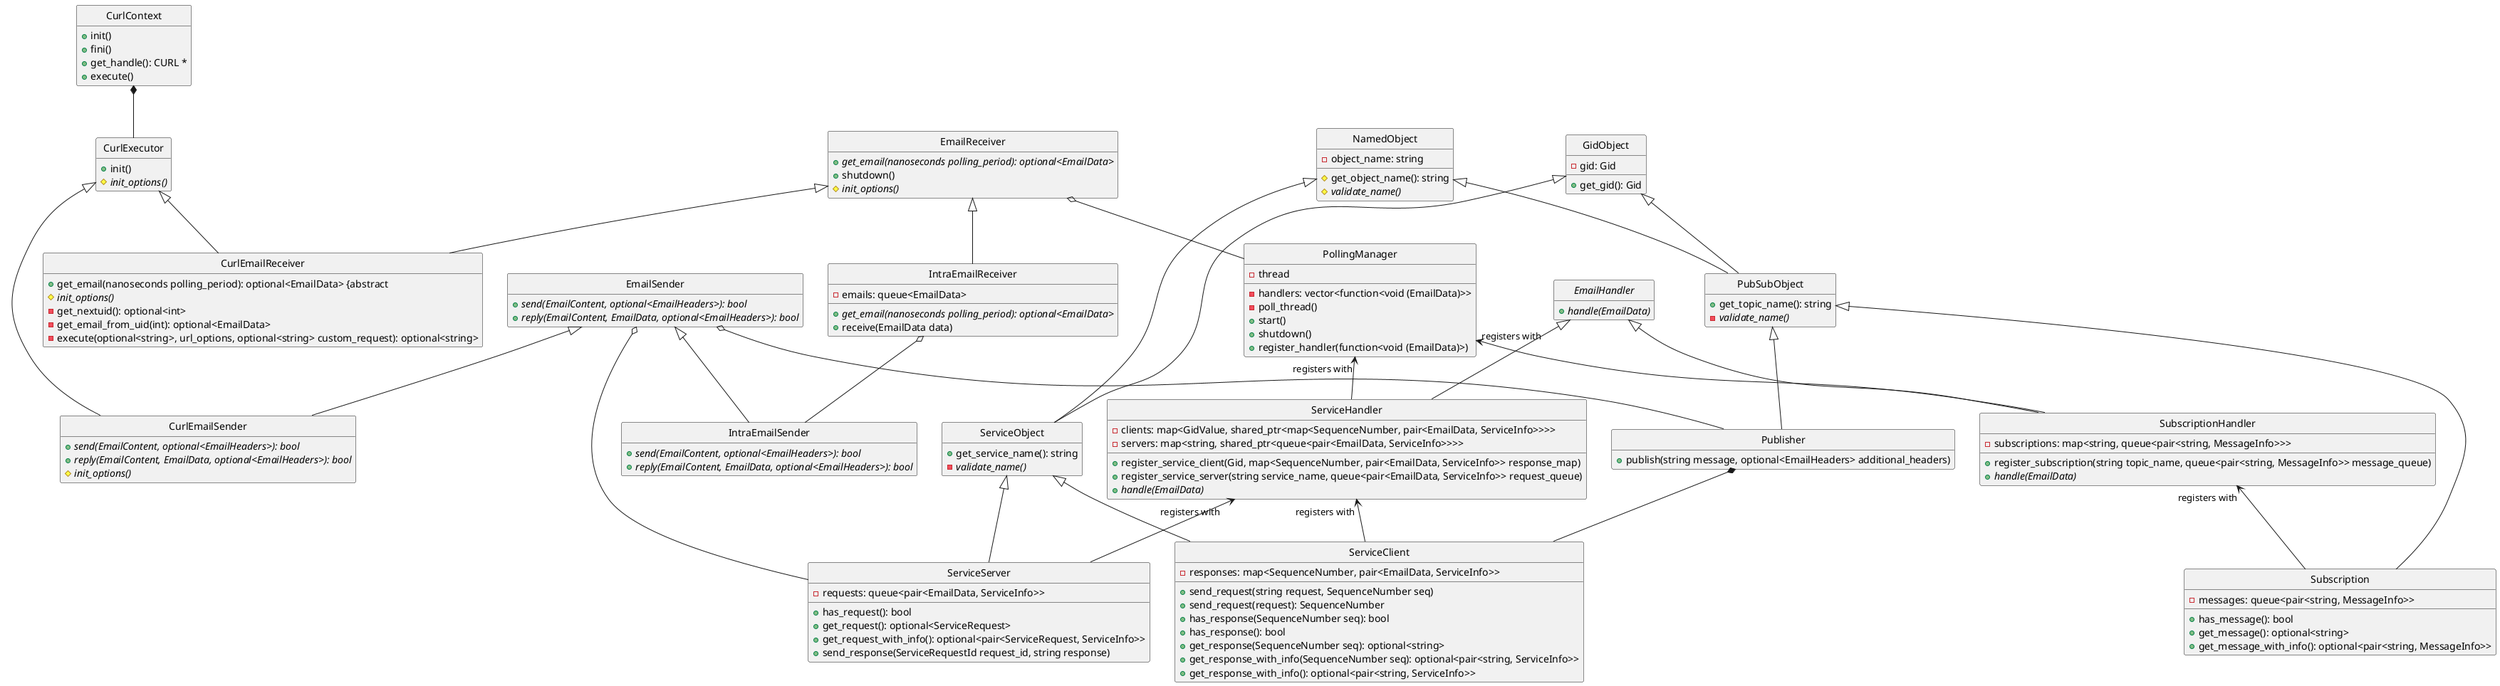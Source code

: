 @startuml

hide empty attributes
hide empty methods
hide circle


class CurlContext {
   +init()
   +fini()
   +get_handle(): CURL *
   +execute()
}

class CurlExecutor {
   +init()
   #init_options() {abstract}
}
CurlContext *-- CurlExecutor


class EmailSender {
   +send(EmailContent, optional<EmailHeaders>): bool {abstract}
   +reply(EmailContent, EmailData, optional<EmailHeaders>): bool {abstract}
}

class CurlEmailSender {
   +send(EmailContent, optional<EmailHeaders>): bool {abstract}
   +reply(EmailContent, EmailData, optional<EmailHeaders>): bool {abstract}
   #init_options() {abstract}
}
EmailSender <|-- CurlEmailSender
CurlExecutor <|-- CurlEmailSender


class EmailReceiver {
   +get_email(nanoseconds polling_period): optional<EmailData> {abstract}
   +shutdown()
   #init_options() {abstract}
}
class CurlEmailReceiver {
   +get_email(nanoseconds polling_period): optional<EmailData> {abstract
   #init_options() {abstract}
   -get_nextuid(): optional<int>
   -get_email_from_uid(int): optional<EmailData>
   -execute(optional<string>, url_options, optional<string> custom_request): optional<string>
}
EmailReceiver <|-- CurlEmailReceiver
CurlExecutor <|-- CurlEmailReceiver


class IntraEmailReceiver {
   -emails: queue<EmailData>
   +get_email(nanoseconds polling_period): optional<EmailData> {abstract}
   +receive(EmailData data)
}
EmailReceiver <|-- IntraEmailReceiver

class IntraEmailSender {
   +send(EmailContent, optional<EmailHeaders>): bool {abstract}
   +reply(EmailContent, EmailData, optional<EmailHeaders>): bool {abstract}
}
EmailSender <|-- IntraEmailSender
IntraEmailReceiver o-- IntraEmailSender


class PollingManager {
   -thread
   -handlers: vector<function<void (EmailData)>>
   -poll_thread()
   +start()
   +shutdown()
   +register_handler(function<void (EmailData)>)
}
EmailReceiver o-- PollingManager

abstract class EmailHandler {
   +handle(EmailData) {abstract}
}


class SubscriptionHandler {
   -subscriptions: map<string, queue<pair<string, MessageInfo>>>
   +register_subscription(string topic_name, queue<pair<string, MessageInfo>> message_queue)
   +handle(EmailData) {abstract}
}
EmailHandler <|-- SubscriptionHandler
PollingManager "registers with" <-- SubscriptionHandler

class ServiceHandler {
   -clients: map<GidValue, shared_ptr<map<SequenceNumber, pair<EmailData, ServiceInfo>>>>
   -servers: map<string, shared_ptr<queue<pair<EmailData, ServiceInfo>>>>
   +register_service_client(Gid, map<SequenceNumber, pair<EmailData, ServiceInfo>> response_map)
   +register_service_server(string service_name, queue<pair<EmailData, ServiceInfo>> request_queue)
   +handle(EmailData) {abstract}
}
EmailHandler <|-- ServiceHandler
PollingManager "registers with" <-- ServiceHandler


class GidObject {
   -gid: Gid
   +get_gid(): Gid
}
class NamedObject {
   -object_name: string
   #get_object_name(): string
   #validate_name() {abstract}
}

class PubSubObject {
   +get_topic_name(): string
   -validate_name() {abstract}
}
GidObject <|-- PubSubObject
NamedObject <|-- PubSubObject

class ServiceObject {
   +get_service_name(): string
   -validate_name() {abstract}
}
GidObject <|-- ServiceObject
NamedObject <|-- ServiceObject


class Publisher {
   +publish(string message, optional<EmailHeaders> additional_headers)
}
PubSubObject <|-- Publisher
EmailSender o-- Publisher

class Subscription {
   -messages: queue<pair<string, MessageInfo>>
   +has_message(): bool
   +get_message(): optional<string>
   +get_message_with_info(): optional<pair<string, MessageInfo>>
}
PubSubObject <|-- Subscription
SubscriptionHandler "registers with" <-- Subscription


class ServiceClient {
   -responses: map<SequenceNumber, pair<EmailData, ServiceInfo>>
   +send_request(string request, SequenceNumber seq)
   +send_request(request): SequenceNumber
   +has_response(SequenceNumber seq): bool
   +has_response(): bool
   +get_response(SequenceNumber seq): optional<string>
   +get_response_with_info(SequenceNumber seq): optional<pair<string, ServiceInfo>>
   +get_response_with_info(): optional<pair<string, ServiceInfo>>
}
ServiceObject <|-- ServiceClient
Publisher *-- ServiceClient
ServiceHandler "registers with" <-- ServiceClient

class ServiceServer {
   -requests: queue<pair<EmailData, ServiceInfo>>
   +has_request(): bool
   +get_request(): optional<ServiceRequest>
   +get_request_with_info(): optional<pair<ServiceRequest, ServiceInfo>>
   +send_response(ServiceRequestId request_id, string response)
}
ServiceObject <|-- ServiceServer
EmailSender o-- ServiceServer
ServiceHandler "registers with" <-- ServiceServer

@enduml